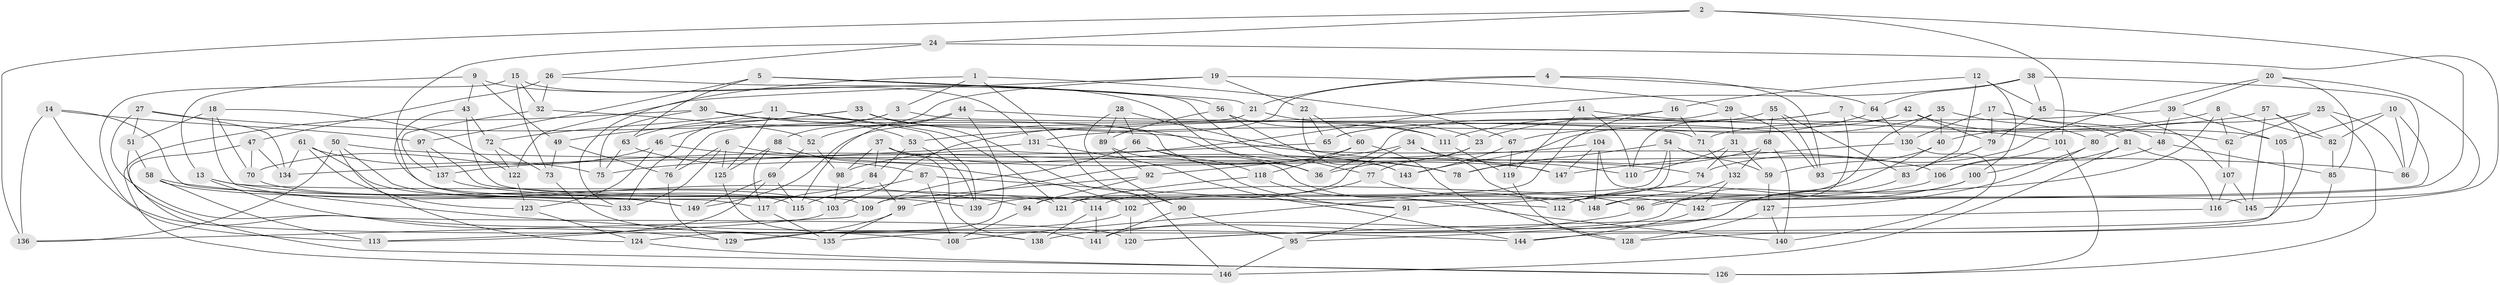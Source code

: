 // Generated by graph-tools (version 1.1) at 2025/37/03/09/25 02:37:47]
// undirected, 149 vertices, 298 edges
graph export_dot {
graph [start="1"]
  node [color=gray90,style=filled];
  1;
  2;
  3;
  4;
  5;
  6;
  7;
  8;
  9;
  10;
  11;
  12;
  13;
  14;
  15;
  16;
  17;
  18;
  19;
  20;
  21;
  22;
  23;
  24;
  25;
  26;
  27;
  28;
  29;
  30;
  31;
  32;
  33;
  34;
  35;
  36;
  37;
  38;
  39;
  40;
  41;
  42;
  43;
  44;
  45;
  46;
  47;
  48;
  49;
  50;
  51;
  52;
  53;
  54;
  55;
  56;
  57;
  58;
  59;
  60;
  61;
  62;
  63;
  64;
  65;
  66;
  67;
  68;
  69;
  70;
  71;
  72;
  73;
  74;
  75;
  76;
  77;
  78;
  79;
  80;
  81;
  82;
  83;
  84;
  85;
  86;
  87;
  88;
  89;
  90;
  91;
  92;
  93;
  94;
  95;
  96;
  97;
  98;
  99;
  100;
  101;
  102;
  103;
  104;
  105;
  106;
  107;
  108;
  109;
  110;
  111;
  112;
  113;
  114;
  115;
  116;
  117;
  118;
  119;
  120;
  121;
  122;
  123;
  124;
  125;
  126;
  127;
  128;
  129;
  130;
  131;
  132;
  133;
  134;
  135;
  136;
  137;
  138;
  139;
  140;
  141;
  142;
  143;
  144;
  145;
  146;
  147;
  148;
  149;
  1 -- 67;
  1 -- 3;
  1 -- 133;
  1 -- 90;
  2 -- 101;
  2 -- 142;
  2 -- 24;
  2 -- 136;
  3 -- 71;
  3 -- 46;
  3 -- 133;
  4 -- 93;
  4 -- 64;
  4 -- 21;
  4 -- 149;
  5 -- 56;
  5 -- 63;
  5 -- 97;
  5 -- 21;
  6 -- 125;
  6 -- 78;
  6 -- 133;
  6 -- 76;
  7 -- 111;
  7 -- 23;
  7 -- 105;
  7 -- 96;
  8 -- 40;
  8 -- 96;
  8 -- 62;
  8 -- 82;
  9 -- 13;
  9 -- 43;
  9 -- 36;
  9 -- 49;
  10 -- 82;
  10 -- 105;
  10 -- 86;
  10 -- 148;
  11 -- 139;
  11 -- 125;
  11 -- 72;
  11 -- 121;
  12 -- 100;
  12 -- 83;
  12 -- 45;
  12 -- 16;
  13 -- 121;
  13 -- 149;
  13 -- 129;
  14 -- 117;
  14 -- 97;
  14 -- 136;
  14 -- 113;
  15 -- 108;
  15 -- 73;
  15 -- 131;
  15 -- 32;
  16 -- 103;
  16 -- 71;
  16 -- 94;
  17 -- 79;
  17 -- 81;
  17 -- 130;
  17 -- 48;
  18 -- 51;
  18 -- 144;
  18 -- 122;
  18 -- 70;
  19 -- 122;
  19 -- 29;
  19 -- 22;
  19 -- 88;
  20 -- 116;
  20 -- 39;
  20 -- 74;
  20 -- 85;
  21 -- 76;
  21 -- 23;
  22 -- 60;
  22 -- 143;
  22 -- 65;
  23 -- 77;
  23 -- 36;
  24 -- 145;
  24 -- 114;
  24 -- 26;
  25 -- 126;
  25 -- 62;
  25 -- 86;
  25 -- 80;
  26 -- 47;
  26 -- 32;
  26 -- 77;
  27 -- 51;
  27 -- 134;
  27 -- 106;
  27 -- 120;
  28 -- 66;
  28 -- 147;
  28 -- 90;
  28 -- 89;
  29 -- 36;
  29 -- 93;
  29 -- 31;
  30 -- 36;
  30 -- 146;
  30 -- 75;
  30 -- 53;
  31 -- 59;
  31 -- 110;
  31 -- 74;
  32 -- 137;
  32 -- 52;
  33 -- 78;
  33 -- 146;
  33 -- 63;
  33 -- 49;
  34 -- 92;
  34 -- 110;
  34 -- 139;
  34 -- 142;
  35 -- 80;
  35 -- 112;
  35 -- 40;
  35 -- 143;
  37 -- 147;
  37 -- 84;
  37 -- 98;
  37 -- 141;
  38 -- 64;
  38 -- 45;
  38 -- 98;
  38 -- 86;
  39 -- 71;
  39 -- 48;
  39 -- 105;
  40 -- 59;
  40 -- 135;
  41 -- 53;
  41 -- 101;
  41 -- 110;
  41 -- 119;
  42 -- 110;
  42 -- 79;
  42 -- 62;
  42 -- 65;
  43 -- 109;
  43 -- 148;
  43 -- 72;
  44 -- 115;
  44 -- 124;
  44 -- 111;
  44 -- 52;
  45 -- 107;
  45 -- 79;
  46 -- 123;
  46 -- 86;
  46 -- 70;
  47 -- 70;
  47 -- 134;
  47 -- 126;
  48 -- 106;
  48 -- 85;
  49 -- 73;
  49 -- 76;
  50 -- 115;
  50 -- 136;
  50 -- 124;
  50 -- 74;
  51 -- 58;
  51 -- 135;
  52 -- 69;
  52 -- 98;
  53 -- 139;
  53 -- 84;
  54 -- 59;
  54 -- 108;
  54 -- 121;
  54 -- 78;
  55 -- 68;
  55 -- 93;
  55 -- 83;
  55 -- 65;
  56 -- 111;
  56 -- 143;
  56 -- 89;
  57 -- 120;
  57 -- 131;
  57 -- 145;
  57 -- 82;
  58 -- 113;
  58 -- 94;
  58 -- 133;
  59 -- 127;
  60 -- 118;
  60 -- 99;
  60 -- 128;
  61 -- 75;
  61 -- 123;
  61 -- 149;
  61 -- 134;
  62 -- 107;
  63 -- 75;
  63 -- 87;
  64 -- 67;
  64 -- 130;
  65 -- 75;
  66 -- 112;
  66 -- 118;
  66 -- 109;
  67 -- 119;
  67 -- 143;
  68 -- 140;
  68 -- 78;
  68 -- 132;
  69 -- 149;
  69 -- 113;
  69 -- 115;
  70 -- 103;
  71 -- 132;
  72 -- 73;
  72 -- 122;
  73 -- 138;
  74 -- 91;
  76 -- 129;
  77 -- 96;
  77 -- 102;
  79 -- 83;
  80 -- 127;
  80 -- 100;
  81 -- 93;
  81 -- 116;
  81 -- 146;
  82 -- 85;
  83 -- 95;
  84 -- 99;
  84 -- 117;
  85 -- 144;
  87 -- 91;
  87 -- 115;
  87 -- 108;
  88 -- 102;
  88 -- 125;
  88 -- 117;
  89 -- 91;
  89 -- 92;
  90 -- 141;
  90 -- 95;
  91 -- 95;
  92 -- 109;
  92 -- 94;
  94 -- 108;
  95 -- 146;
  96 -- 138;
  97 -- 137;
  97 -- 112;
  98 -- 103;
  99 -- 129;
  99 -- 135;
  100 -- 141;
  100 -- 112;
  101 -- 106;
  101 -- 126;
  102 -- 129;
  102 -- 120;
  103 -- 113;
  104 -- 147;
  104 -- 137;
  104 -- 148;
  104 -- 145;
  105 -- 128;
  106 -- 114;
  107 -- 116;
  107 -- 145;
  109 -- 136;
  111 -- 119;
  114 -- 141;
  114 -- 138;
  116 -- 120;
  117 -- 135;
  118 -- 140;
  118 -- 121;
  119 -- 128;
  122 -- 123;
  123 -- 124;
  124 -- 126;
  125 -- 138;
  127 -- 140;
  127 -- 128;
  130 -- 147;
  130 -- 140;
  131 -- 144;
  131 -- 134;
  132 -- 148;
  132 -- 142;
  137 -- 139;
  142 -- 144;
}
